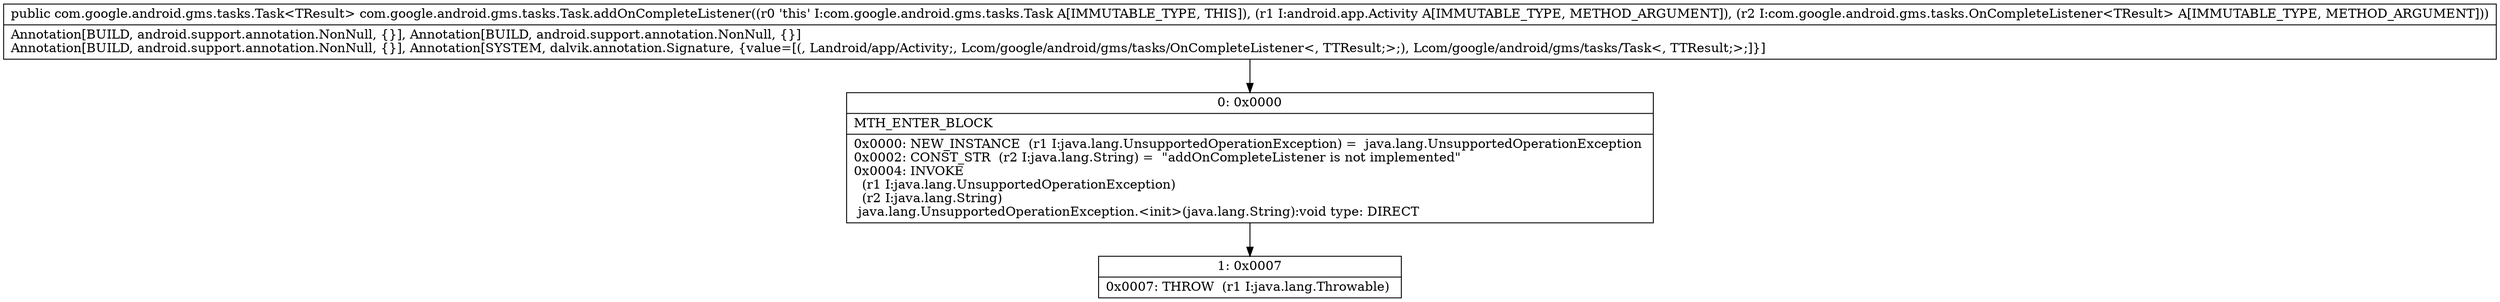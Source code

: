digraph "CFG forcom.google.android.gms.tasks.Task.addOnCompleteListener(Landroid\/app\/Activity;Lcom\/google\/android\/gms\/tasks\/OnCompleteListener;)Lcom\/google\/android\/gms\/tasks\/Task;" {
Node_0 [shape=record,label="{0\:\ 0x0000|MTH_ENTER_BLOCK\l|0x0000: NEW_INSTANCE  (r1 I:java.lang.UnsupportedOperationException) =  java.lang.UnsupportedOperationException \l0x0002: CONST_STR  (r2 I:java.lang.String) =  \"addOnCompleteListener is not implemented\" \l0x0004: INVOKE  \l  (r1 I:java.lang.UnsupportedOperationException)\l  (r2 I:java.lang.String)\l java.lang.UnsupportedOperationException.\<init\>(java.lang.String):void type: DIRECT \l}"];
Node_1 [shape=record,label="{1\:\ 0x0007|0x0007: THROW  (r1 I:java.lang.Throwable) \l}"];
MethodNode[shape=record,label="{public com.google.android.gms.tasks.Task\<TResult\> com.google.android.gms.tasks.Task.addOnCompleteListener((r0 'this' I:com.google.android.gms.tasks.Task A[IMMUTABLE_TYPE, THIS]), (r1 I:android.app.Activity A[IMMUTABLE_TYPE, METHOD_ARGUMENT]), (r2 I:com.google.android.gms.tasks.OnCompleteListener\<TResult\> A[IMMUTABLE_TYPE, METHOD_ARGUMENT]))  | Annotation[BUILD, android.support.annotation.NonNull, \{\}], Annotation[BUILD, android.support.annotation.NonNull, \{\}]\lAnnotation[BUILD, android.support.annotation.NonNull, \{\}], Annotation[SYSTEM, dalvik.annotation.Signature, \{value=[(, Landroid\/app\/Activity;, Lcom\/google\/android\/gms\/tasks\/OnCompleteListener\<, TTResult;\>;), Lcom\/google\/android\/gms\/tasks\/Task\<, TTResult;\>;]\}]\l}"];
MethodNode -> Node_0;
Node_0 -> Node_1;
}

